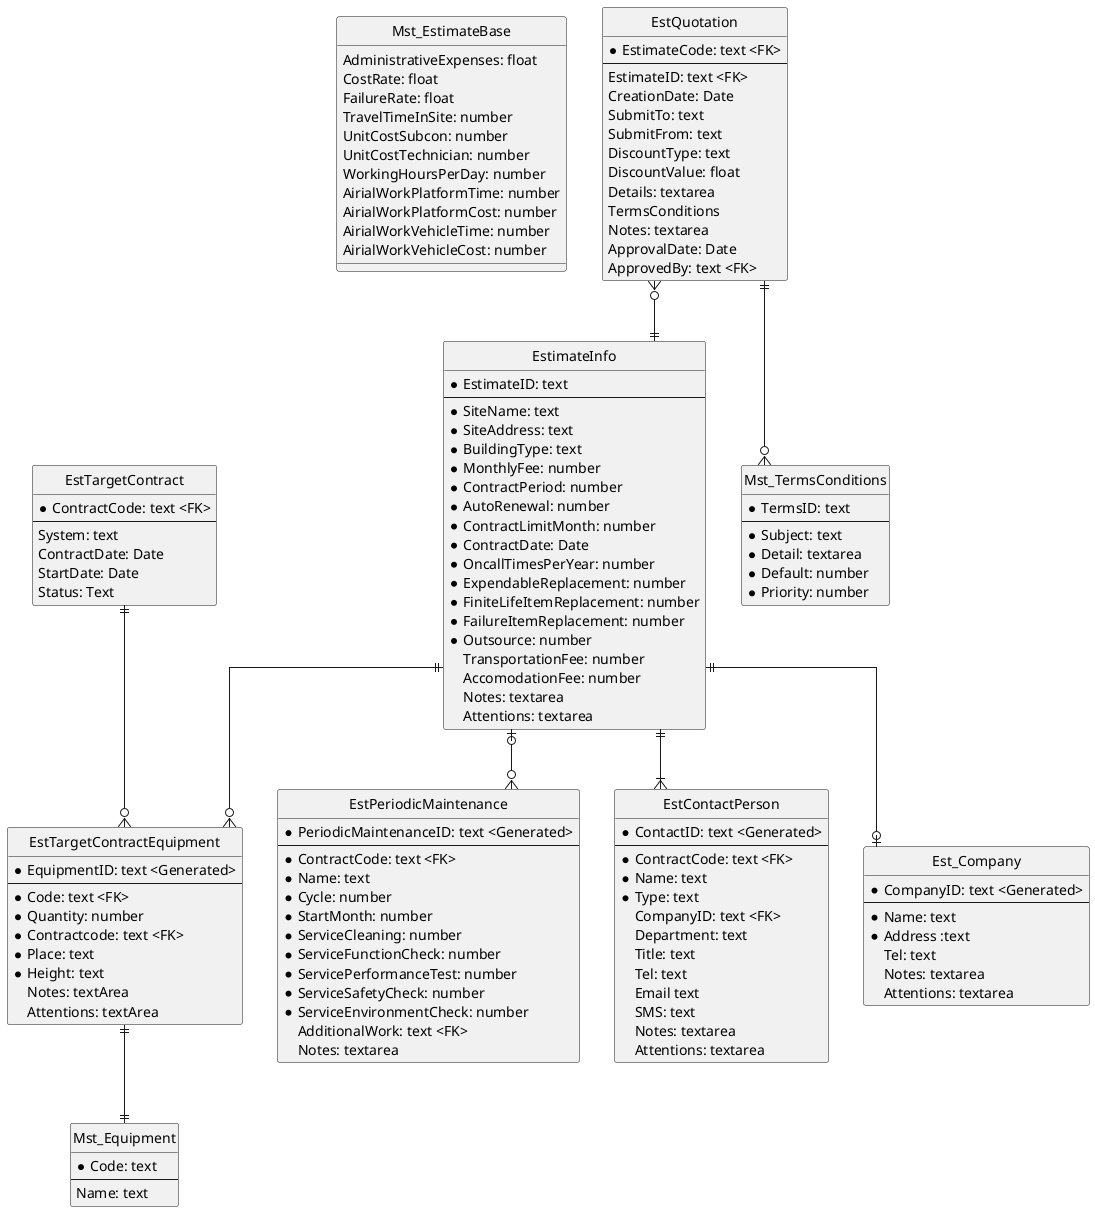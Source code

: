 @startuml
hide circle
skinparam linetype ortho

entity Mst_EstimateBase {
    AdministrativeExpenses: float
    CostRate: float
    FailureRate: float
    TravelTimeInSite: number
    UnitCostSubcon: number
    UnitCostTechnician: number
    WorkingHoursPerDay: number
    AirialWorkPlatformTime: number
    AirialWorkPlatformCost: number
    AirialWorkVehicleTime: number
    AirialWorkVehicleCost: number
}
entity EstimateInfo {
    * EstimateID: text
    --
    * SiteName: text
    * SiteAddress: text
    * BuildingType: text
    * MonthlyFee: number
    * ContractPeriod: number
    * AutoRenewal: number
    * ContractLimitMonth: number
    * ContractDate: Date
    * OncallTimesPerYear: number
    * ExpendableReplacement: number
    * FiniteLifeItemReplacement: number
    * FailureItemReplacement: number
    * Outsource: number
    TransportationFee: number
    AccomodationFee: number
    Notes: textarea
    Attentions: textarea
}
entity EstPeriodicMaintenance {
    * PeriodicMaintenanceID: text <Generated>
    --
    * ContractCode: text <FK>
    * Name: text
    * Cycle: number
    * StartMonth: number
    * ServiceCleaning: number
    * ServiceFunctionCheck: number
    * ServicePerformanceTest: number
    * ServiceSafetyCheck: number
    * ServiceEnvironmentCheck: number
    AdditionalWork: text <FK>
    Notes: textarea
}
entity EstTargetContract {
    * ContractCode: text <FK>
    --
    System: text
    ContractDate: Date
    StartDate: Date
    Status: Text
}
entity EstTargetContractEquipment {
    * EquipmentID: text <Generated>
    --
    * Code: text <FK>
    * Quantity: number
    * Contractcode: text <FK>
    * Place: text
    * Height: text
    Notes: textArea
    Attentions: textArea
}
entity Mst_Equipment {
    * Code: text
    --
    Name: text
}
entity EstContactPerson {
    * ContactID: text <Generated>
    --
    * ContractCode: text <FK>
    * Name: text
    * Type: text
    CompanyID: text <FK>
    Department: text
    Title: text
    Tel: text
    Email text
    SMS: text
    Notes: textarea
    Attentions: textarea
}
entity Est_Company {
    * CompanyID: text <Generated>
    --
    * Name: text
    * Address :text
    Tel: text
    Notes: textarea
    Attentions: textarea
}
entity EstQuotation {
    * EstimateCode: text <FK>
    --
    EstimateID: text <FK>
    CreationDate: Date
    SubmitTo: text
    SubmitFrom: text
    DiscountType: text
    DiscountValue: float
    Details: textarea
    TermsConditions
    Notes: textarea
    ApprovalDate: Date
    ApprovedBy: text <FK>
}
entity Mst_TermsConditions {
    * TermsID: text
    --
    * Subject: text
    * Detail: textarea
    * Default: number
    * Priority: number 
}

EstimateInfo ||--o{ EstTargetContractEquipment
EstimateInfo ||--o| Est_Company
EstimateInfo |o--o{ EstPeriodicMaintenance
EstimateInfo ||--|{ EstContactPerson
EstTargetContract ||--o{ EstTargetContractEquipment
EstTargetContractEquipment ||--|| Mst_Equipment
EstQuotation }o--|| EstimateInfo
EstQuotation ||--o{ Mst_TermsConditions
@enduml